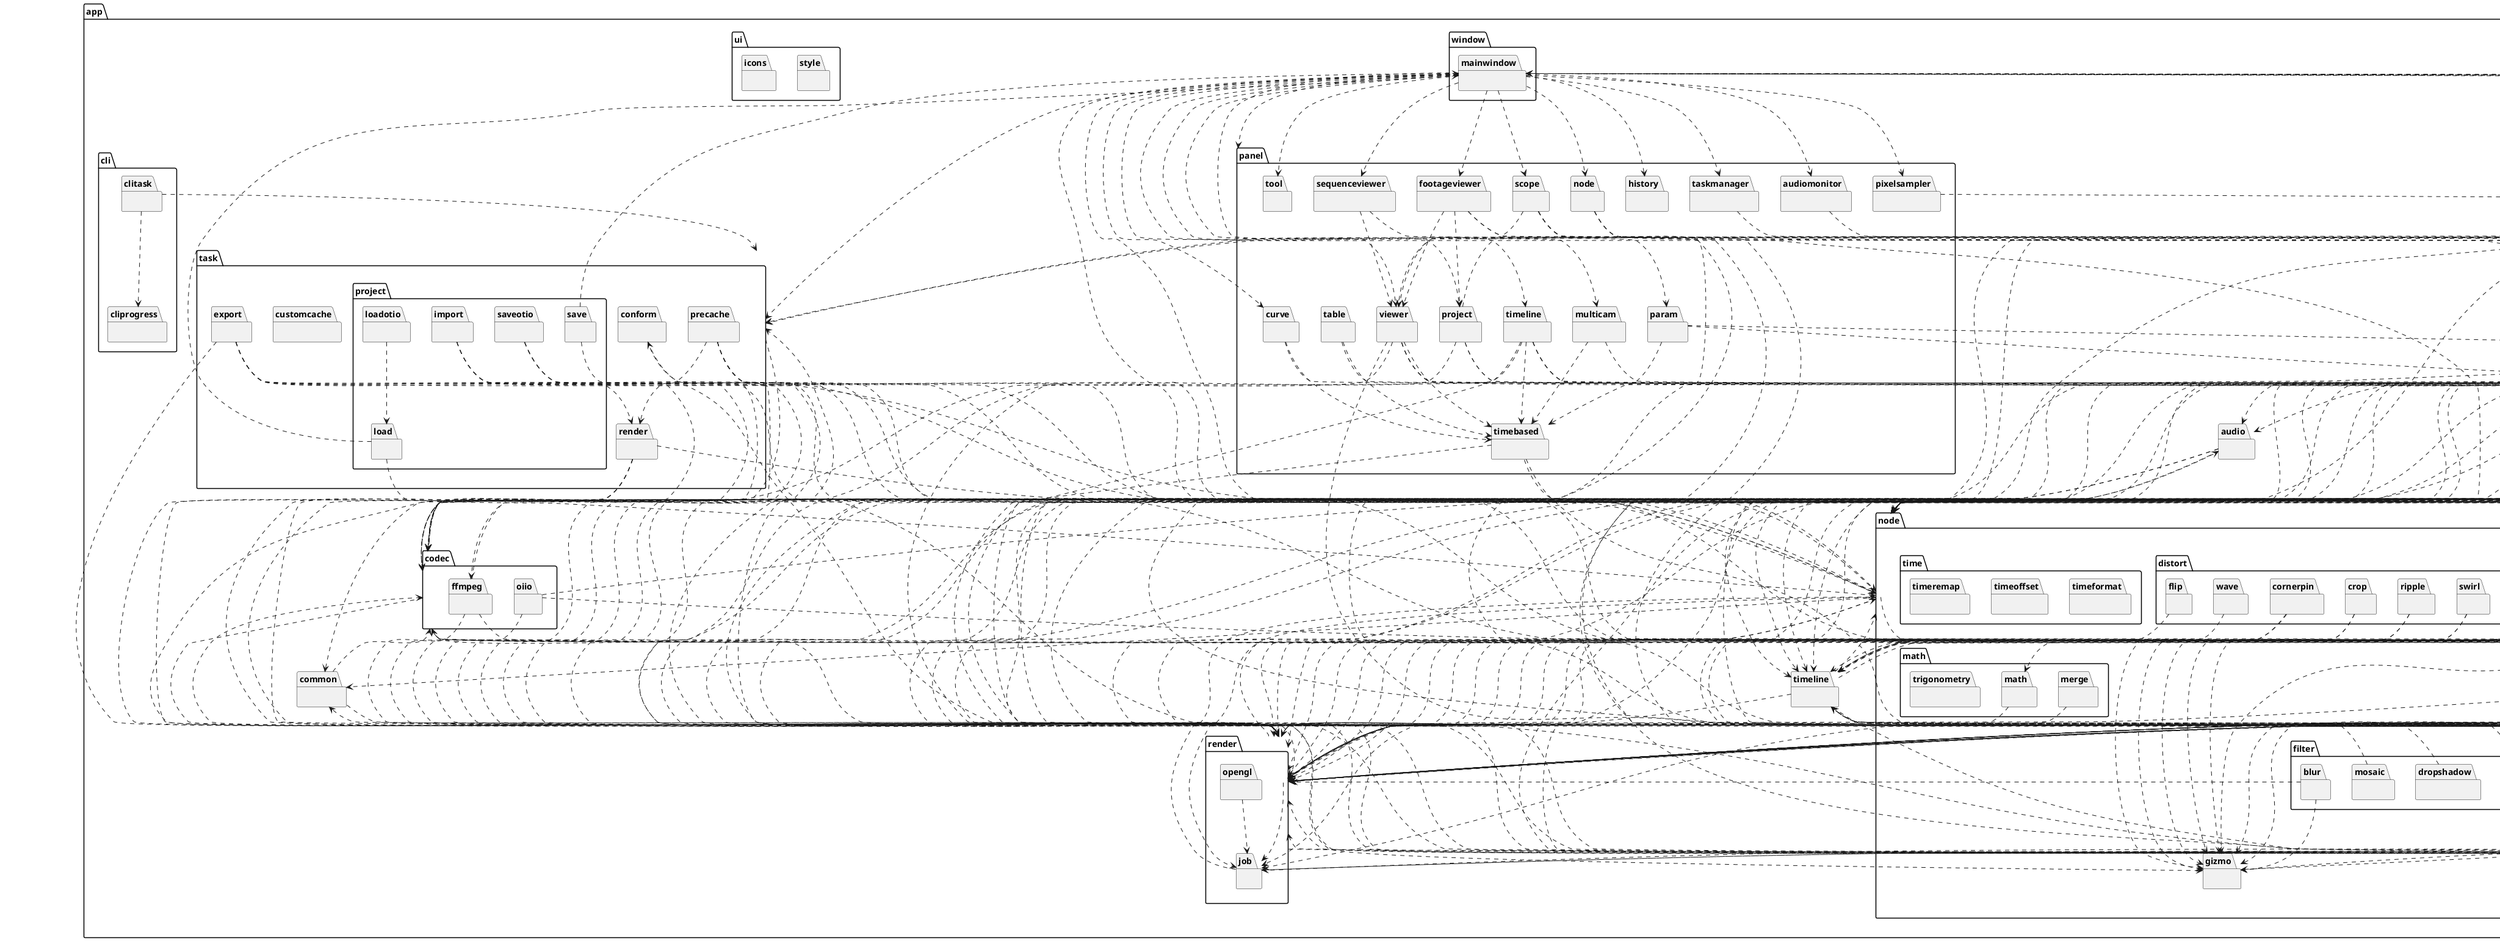 @startuml
package [app] as C_0016667724471828382604 {
package [audio] as C_0005408126508976779146 {
}
package [render] as C_0004519038110462736128 {
package [job] as C_0010916041847440806711 {
}
package [opengl] as C_0003752715088601728671 {
}
}
package [codec] as C_0002554634035784288850 {
package [ffmpeg] as C_0016599698143135137631 {
}
package [oiio] as C_0009625291117708998042 {
}
}
package [common] as C_0017743651144446363209 {
}
package [node] as C_0004345096886785897468 {
package [gizmo] as C_0017561762727399990222 {
}
package [block] as C_0009406822499567081553 {
package [clip] as C_0015855851719218890129 {
}
package [subtitle] as C_0012317965357748385307 {
}
package [transition] as C_0006185197498462843928 {
package [crossdissolve] as C_0016945383807418079467 {
}
package [diptocolor] as C_0017843075517814200655 {
}
}
package [gap] as C_0006227266114768803753 {
}
}
package [output] as C_0007089503776898084653 {
package [track] as C_0013677383423477249026 {
}
package [viewer] as C_0016495933052940158097 {
}
}
package [project] as C_0015075262136002446469 {
package [footage] as C_0004800260140776832370 {
}
package [folder] as C_0005228269811041336383 {
}
package [sequence] as C_0015833353836790314138 {
}
package [serializer] as C_0000159751385198251295 {
}
}
package [input] as C_0012335934587563006564 {
package [multicam] as C_0011055061507235834436 {
}
package [time] as C_0002914231207371620257 {
}
package [value] as C_0015856948661811488889 {
}
}
package [color] as C_0009440264373137139863 {
package [colormanager] as C_0013275348319896625931 {
}
package [ociobase] as C_0011099016262805985574 {
}
package [displaytransform] as C_0015891475971953767951 {
}
package [ociogradingtransformlinear] as C_0016510540783520062218 {
}
}
package [group] as C_0011367616001769967683 {
}
package [audio] as C_0007419443632586921658 {
package [pan] as C_0016997132564215558673 {
}
package [volume] as C_0005172508952085715604 {
}
}
package [math] as C_0011276908075981534366 {
package [math] as C_0008414610581222330860 {
}
package [merge] as C_0009656155757352293910 {
}
package [trigonometry] as C_0015778662082342533433 {
}
}
package [distort] as C_0012700255954486687899 {
package [cornerpin] as C_0018069789024539862431 {
}
package [crop] as C_0005759786769271719991 {
}
package [flip] as C_0001391688654882587974 {
}
package [mask] as C_0006678793850552426313 {
}
package [ripple] as C_0015575431670925699319 {
}
package [swirl] as C_0015712213861650141764 {
}
package [tile] as C_0006613837230636946345 {
}
package [transform] as C_0005744899000665111963 {
}
package [wave] as C_0011215438558433274292 {
}
}
package [generator] as C_0009492208133539484989 {
package [shape] as C_0017444162903857287004 {
}
package [polygon] as C_0013329626132234803843 {
}
package [matrix] as C_0007154356001042623478 {
}
package [noise] as C_0007207977648058709583 {
}
package [solid] as C_0006916040234475887022 {
}
package [text] as C_0006232105044099628788 {
}
}
package [effect] as C_0004205357995151893393 {
package [opacity] as C_0011808057882256475172 {
}
}
package [filter] as C_0016648362230523508562 {
package [blur] as C_0006181511948665513563 {
}
package [dropshadow] as C_0018123322653975302967 {
}
package [mosaic] as C_0000828378772412477782 {
}
package [stroke] as C_0007646505199164670278 {
}
}
package [keying] as C_0010812467722355662937 {
package [chromakey] as C_0010606074395434778852 {
}
package [colordifferencekey] as C_0016352230355847899380 {
}
package [despill] as C_0001703019955919996698 {
}
}
package [time] as C_0005186811260591510105 {
package [timeformat] as C_0006682958956998227645 {
}
package [timeoffset] as C_0003278455408589193689 {
}
package [timeremap] as C_0013231752893313791955 {
}
}
}
package [undo] as C_0005567844180421877246 {
}
package [timeline] as C_0006422748198247151635 {
}
package [config] as C_0011581855939760551454 {
}
package [panel] as C_0010230317162215927998 {
package [audiomonitor] as C_0017407216143911634550 {
}
package [timebased] as C_0002399824015085582386 {
}
package [curve] as C_0012399962340799548553 {
}
package [project] as C_0017748194534106190455 {
}
package [pixelsampler] as C_0011250979705625927758 {
}
package [viewer] as C_0009079930489957662444 {
}
package [footageviewer] as C_0007258296049695032179 {
}
package [history] as C_0001840354873040004302 {
}
package [multicam] as C_0003898812493094364342 {
}
package [node] as C_0005382058292208672402 {
}
package [param] as C_0004090716061752823431 {
}
package [scope] as C_0004375000875828327490 {
}
package [sequenceviewer] as C_0005138041480250422101 {
}
package [table] as C_0007469213201241212410 {
}
package [taskmanager] as C_0011573772392219764666 {
}
package [timeline] as C_0017626276514443204349 {
}
package [tool] as C_0012533813341781814000 {
}
}
package [window] as C_0013500712920561709772 {
package [mainwindow] as C_0007304794525980036389 {
}
}
package [cli] as C_0000129367411425127746 {
package [cliprogress] as C_0004490666692281797535 {
}
package [clitask] as C_0010223228132464202737 {
}
}
package [task] as C_0006433754637964503877 {
package [conform] as C_0002525057915568388891 {
}
package [render] as C_0011154979411433818575 {
}
package [export] as C_0017765530959693249233 {
}
package [customcache] as C_0004834686318801964002 {
}
package [precache] as C_0002580677204617133070 {
}
package [project] as C_0005491716704319159176 {
package [import] as C_0007089491777661624657 {
}
package [load] as C_0015570735682577908672 {
}
package [loadotio] as C_0000732992327565886347 {
}
package [save] as C_0000085001684634150649 {
}
package [saveotio] as C_0004972917232039690682 {
}
}
}
package [tool] as C_0000207355528979110730 {
}
package [widget] as C_0006551416461633126204 {
package [projectexplorer] as C_0013311032722663592394 {
}
package [menu] as C_0018217872567158856999 {
}
package [audiomonitor] as C_0004735738694018275100 {
}
package [keyframeview] as C_0007582857053768353981 {
}
package [resizablescrollbar] as C_0001593150041737580833 {
}
package [timebased] as C_0014223992887730389280 {
}
package [timelinewidget] as C_0013924796834831829667 {
package [view] as C_0008912682961831481104 {
}
package [trackview] as C_0009227460417901958045 {
}
package [tool] as C_0014060311556812021055 {
}
}
package [handmovableview] as C_0009065179504995978424 {
}
package [timetarget] as C_0010222982175341041452 {
}
package [slider] as C_0003417141440532369381 {
package [base] as C_0005577871668890886758 {
}
}
package [focusablelineedit] as C_0001067859401620967046 {
}
package [curvewidget] as C_0004177200741034863755 {
}
package [nodeparamview] as C_0015156393317859501808 {
}
package [nodetreeview] as C_0002046364356034702757 {
}
package [colorwheel] as C_0006623379575902740222 {
}
package [pixelsampler] as C_0013126830774672377832 {
}
package [timeruler] as C_0008011578229254776183 {
}
package [viewer] as C_0010225126404423046154 {
}
package [manageddisplay] as C_0003768314701572964289 {
}
package [playbackcontrols] as C_0017928581367869032987 {
}
package [clickablelabel] as C_0016162578501038053422 {
}
package [multicam] as C_0005421385495016725788 {
}
package [nodeview] as C_0008951140399473768693 {
}
package [nodevaluetree] as C_0007081842015448824597 {
}
package [collapsebutton] as C_0015840153419270015095 {
}
package [projecttoolbar] as C_0017728271115550344984 {
}
package [scope] as C_0008706363576153478756 {
package [scopebase] as C_0010440158929688884537 {
}
package [histogram] as C_0008858182316924603866 {
}
package [waveform] as C_0007023999501394471475 {
}
}
package [nodetableview] as C_0005024990952479661489 {
}
package [taskview] as C_0009599788542601832232 {
}
package [colorbutton] as C_0012246124761596340071 {
}
package [standardcombos] as C_0014910258700928217206 {
}
package [colorlabelmenu] as C_0004422284287381827744 {
}
package [path] as C_0016616778131090218087 {
}
package [history] as C_0010006378535603760760 {
}
package [flowlayout] as C_0003211885700159463038 {
}
package [toolbar] as C_0003184194786717493787 {
}
package [bezier] as C_0006806889119645607623 {
}
package [columnedgridlayout] as C_0000586472005489067621 {
}
package [filefield] as C_0017665951745899498162 {
}
package [nodecombobox] as C_0004267863477900397023 {
}
}
package [ui] as C_0007341398742285207394 {
package [style] as C_0003569973279624274287 {
}
package [icons] as C_0008809747672837734188 {
}
}
package [dialog] as C_0006448869990534560704 {
package [about] as C_0009584580717364787337 {
}
package [actionsearch] as C_0009773433491661608982 {
}
package [autorecovery] as C_0009129567097872880056 {
}
package [color] as C_0010030810522022526555 {
}
package [configbase] as C_0001803016593163350607 {
}
package [diskcache] as C_0013496465654212337049 {
}
package [export] as C_0001372950623529384066 {
package [codec] as C_0005012127617209455804 {
}
}
package [progress] as C_0004015222422570183807 {
}
package [task] as C_0014709104556811296465 {
}
package [footageproperties] as C_0009577227531966344634 {
package [streamproperties] as C_0016226378098410567799 {
}
}
package [footagerelink] as C_0003907021778938157418 {
}
package [keyframeproperties] as C_0004290061157473946045 {
}
package [markerproperties] as C_0008266150896606774379 {
}
package [otioproperties] as C_0013457811807946423294 {
}
package [sequence] as C_0013225210416370013161 {
}
package [preferences] as C_0001989681153541125078 {
package [tabs] as C_0001587472363708278666 {
}
}
package [projectproperties] as C_0006438989139782146528 {
}
package [rendercancel] as C_0012655961975254252278 {
}
package [speedduration] as C_0013831400361987755931 {
}
package [text] as C_0017323355080410518307 {
}
}
}
C_0005408126508976779146 ..> C_0004519038110462736128
C_0005408126508976779146 ..> C_0016599698143135137631
C_0005408126508976779146 ..> C_0002554634035784288850
C_0004519038110462736128 ..> C_0010916041847440806711
C_0004519038110462736128 ..> C_0016495933052940158097
C_0004519038110462736128 ..> C_0004345096886785897468
C_0004519038110462736128 ..> C_0005408126508976779146
C_0004519038110462736128 ..> C_0002554634035784288850
C_0004519038110462736128 ..> C_0013275348319896625931
C_0004519038110462736128 ..> C_0017743651144446363209
C_0004519038110462736128 ..> C_0011055061507235834436
C_0004519038110462736128 ..> C_0005567844180421877246
C_0004519038110462736128 ..> C_0015855851719218890129
C_0010916041847440806711 ..> C_0004345096886785897468
C_0010916041847440806711 ..> C_0013677383423477249026
C_0003752715088601728671 ..> C_0010916041847440806711
C_0002554634035784288850 ..> C_0004519038110462736128
C_0002554634035784288850 ..> C_0004800260140776832370
C_0002554634035784288850 ..> C_0009406822499567081553
C_0002554634035784288850 ..> C_0012317965357748385307
C_0002554634035784288850 ..> C_0006433754637964503877
C_0002554634035784288850 ..> C_0002525057915568388891
C_0016599698143135137631 ..> C_0012317965357748385307
C_0016599698143135137631 ..> C_0004800260140776832370
C_0016599698143135137631 ..> C_0004519038110462736128
C_0009625291117708998042 ..> C_0004800260140776832370
C_0009625291117708998042 ..> C_0004519038110462736128
C_0009625291117708998042 ..> C_0012317965357748385307
C_0017743651144446363209 ..> C_0004519038110462736128
C_0017743651144446363209 ..> C_0002554634035784288850
C_0004345096886785897468 ..> C_0004519038110462736128
C_0004345096886785897468 ..> C_0005567844180421877246
C_0004345096886785897468 ..> C_0005228269811041336383
C_0004345096886785897468 ..> C_0002554634035784288850
C_0004345096886785897468 ..> C_0010916041847440806711
C_0004345096886785897468 ..> C_0017743651144446363209
C_0004345096886785897468 ..> C_0018217872567158856999
C_0017561762727399990222 ..> C_0005567844180421877246
C_0009406822499567081553 ..> C_0013677383423477249026
C_0009406822499567081553 ..> C_0006422748198247151635
C_0015855851719218890129 ..> C_0016495933052940158097
C_0015855851719218890129 ..> C_0013677383423477249026
C_0015855851719218890129 ..> C_0004519038110462736128
C_0015855851719218890129 ..> C_0011055061507235834436
C_0015855851719218890129 ..> C_0006185197498462843928
C_0012317965357748385307 ..> C_0015855851719218890129
C_0006185197498462843928 ..> C_0015855851719218890129
C_0006185197498462843928 ..> C_0010916041847440806711
C_0016945383807418079467 ..> C_0004519038110462736128
C_0017843075517814200655 ..> C_0004519038110462736128
C_0017843075517814200655 ..> C_0010916041847440806711
C_0013677383423477249026 ..> C_0009406822499567081553
C_0013677383423477249026 ..> C_0015833353836790314138
C_0013677383423477249026 ..> C_0005567844180421877246
C_0013677383423477249026 ..> C_0004519038110462736128
C_0016495933052940158097 ..> C_0004519038110462736128
C_0016495933052940158097 ..> C_0006422748198247151635
C_0016495933052940158097 ..> C_0002554634035784288850
C_0016495933052940158097 ..> C_0013677383423477249026
C_0004800260140776832370 ..> C_0004519038110462736128
C_0004800260140776832370 ..> C_0013677383423477249026
C_0004800260140776832370 ..> C_0016495933052940158097
C_0004800260140776832370 ..> C_0005567844180421877246
C_0005228269811041336383 ..> C_0005567844180421877246
C_0015833353836790314138 ..> C_0013677383423477249026
C_0015833353836790314138 ..> C_0005567844180421877246
C_0015833353836790314138 ..> C_0016495933052940158097
C_0000159751385198251295 ..> C_0006422748198247151635
C_0000159751385198251295 ..> C_0007304794525980036389
C_0000159751385198251295 ..> C_0016495933052940158097
C_0000159751385198251295 ..> C_0011367616001769967683
C_0011055061507235834436 ..> C_0015833353836790314138
C_0011055061507235834436 ..> C_0013677383423477249026
C_0013275348319896625931 ..> C_0004519038110462736128
C_0013275348319896625931 ..> C_0005567844180421877246
C_0011099016262805985574 ..> C_0013275348319896625931
C_0011099016262805985574 ..> C_0004519038110462736128
C_0011099016262805985574 ..> C_0005567844180421877246
C_0015891475971953767951 ..> C_0004519038110462736128
C_0015891475971953767951 ..> C_0011099016262805985574
C_0016510540783520062218 ..> C_0011099016262805985574
C_0011367616001769967683 ..> C_0005567844180421877246
C_0005172508952085715604 ..> C_0008414610581222330860
C_0008414610581222330860 ..> C_0004519038110462736128
C_0009656155757352293910 ..> C_0004519038110462736128
C_0018069789024539862431 ..> C_0017561762727399990222
C_0018069789024539862431 ..> C_0004519038110462736128
C_0005759786769271719991 ..> C_0017561762727399990222
C_0005759786769271719991 ..> C_0004519038110462736128
C_0001391688654882587974 ..> C_0004519038110462736128
C_0006678793850552426313 ..> C_0004519038110462736128
C_0006678793850552426313 ..> C_0013329626132234803843
C_0015575431670925699319 ..> C_0017561762727399990222
C_0015575431670925699319 ..> C_0004519038110462736128
C_0015712213861650141764 ..> C_0017561762727399990222
C_0015712213861650141764 ..> C_0004519038110462736128
C_0006613837230636946345 ..> C_0017561762727399990222
C_0006613837230636946345 ..> C_0004519038110462736128
C_0005744899000665111963 ..> C_0017561762727399990222
C_0005744899000665111963 ..> C_0004519038110462736128
C_0005744899000665111963 ..> C_0007154356001042623478
C_0011215438558433274292 ..> C_0004519038110462736128
C_0017444162903857287004 ..> C_0004519038110462736128
C_0017444162903857287004 ..> C_0017561762727399990222
C_0017444162903857287004 ..> C_0005567844180421877246
C_0013329626132234803843 ..> C_0017561762727399990222
C_0013329626132234803843 ..> C_0002554634035784288850
C_0013329626132234803843 ..> C_0010916041847440806711
C_0013329626132234803843 ..> C_0004519038110462736128
C_0013329626132234803843 ..> C_0017444162903857287004
C_0007207977648058709583 ..> C_0004519038110462736128
C_0006916040234475887022 ..> C_0004519038110462736128
C_0006232105044099628788 ..> C_0002554634035784288850
C_0006232105044099628788 ..> C_0010916041847440806711
C_0006232105044099628788 ..> C_0017444162903857287004
C_0006232105044099628788 ..> C_0017561762727399990222
C_0011808057882256475172 ..> C_0004519038110462736128
C_0006181511948665513563 ..> C_0017561762727399990222
C_0006181511948665513563 ..> C_0004519038110462736128
C_0018123322653975302967 ..> C_0004519038110462736128
C_0000828378772412477782 ..> C_0004519038110462736128
C_0007646505199164670278 ..> C_0004519038110462736128
C_0010606074395434778852 ..> C_0004519038110462736128
C_0010606074395434778852 ..> C_0011099016262805985574
C_0016352230355847899380 ..> C_0004519038110462736128
C_0001703019955919996698 ..> C_0004519038110462736128
C_0005567844180421877246 ..> C_0004345096886785897468
C_0005567844180421877246 ..> C_0004519038110462736128
C_0006422748198247151635 ..> C_0013677383423477249026
C_0006422748198247151635 ..> C_0009406822499567081553
C_0006422748198247151635 ..> C_0004345096886785897468
C_0006422748198247151635 ..> C_0005567844180421877246
C_0006422748198247151635 ..> C_0015855851719218890129
C_0006422748198247151635 ..> C_0006227266114768803753
C_0006422748198247151635 ..> C_0015833353836790314138
C_0006422748198247151635 ..> C_0006185197498462843928
C_0006422748198247151635 ..> C_0004519038110462736128
C_0011581855939760551454 ..> C_0004345096886785897468
C_0017407216143911634550 ..> C_0004735738694018275100
C_0002399824015085582386 ..> C_0014223992887730389280
C_0002399824015085582386 ..> C_0016495933052940158097
C_0002399824015085582386 ..> C_0008011578229254776183
C_0012399962340799548553 ..> C_0004345096886785897468
C_0012399962340799548553 ..> C_0002399824015085582386
C_0017748194534106190455 ..> C_0016495933052940158097
C_0017748194534106190455 ..> C_0013311032722663592394
C_0017748194534106190455 ..> C_0004345096886785897468
C_0017748194534106190455 ..> C_0005228269811041336383
C_0011250979705625927758 ..> C_0013126830774672377832
C_0009079930489957662444 ..> C_0010225126404423046154
C_0009079930489957662444 ..> C_0002399824015085582386
C_0009079930489957662444 ..> C_0013275348319896625931
C_0009079930489957662444 ..> C_0009406822499567081553
C_0009079930489957662444 ..> C_0004345096886785897468
C_0009079930489957662444 ..> C_0005421385495016725788
C_0009079930489957662444 ..> C_0004519038110462736128
C_0007258296049695032179 ..> C_0010225126404423046154
C_0007258296049695032179 ..> C_0016495933052940158097
C_0007258296049695032179 ..> C_0009079930489957662444
C_0007258296049695032179 ..> C_0017748194534106190455
C_0003898812493094364342 ..> C_0005421385495016725788
C_0003898812493094364342 ..> C_0002399824015085582386
C_0005382058292208672402 ..> C_0008951140399473768693
C_0005382058292208672402 ..> C_0004345096886785897468
C_0005382058292208672402 ..> C_0011367616001769967683
C_0004090716061752823431 ..> C_0015156393317859501808
C_0004090716061752823431 ..> C_0004345096886785897468
C_0004090716061752823431 ..> C_0002399824015085582386
C_0004375000875828327490 ..> C_0007023999501394471475
C_0004375000875828327490 ..> C_0008858182316924603866
C_0004375000875828327490 ..> C_0009079930489957662444
C_0004375000875828327490 ..> C_0004519038110462736128
C_0004375000875828327490 ..> C_0013275348319896625931
C_0005138041480250422101 ..> C_0013677383423477249026
C_0005138041480250422101 ..> C_0009079930489957662444
C_0007469213201241212410 ..> C_0004345096886785897468
C_0007469213201241212410 ..> C_0002399824015085582386
C_0011573772392219764666 ..> C_0009599788542601832232
C_0017626276514443204349 ..> C_0013924796834831829667
C_0017626276514443204349 ..> C_0016495933052940158097
C_0017626276514443204349 ..> C_0009406822499567081553
C_0017626276514443204349 ..> C_0015833353836790314138
C_0017626276514443204349 ..> C_0013677383423477249026
C_0017626276514443204349 ..> C_0002399824015085582386
C_0007304794525980036389 ..> C_0005228269811041336383
C_0007304794525980036389 ..> C_0015833353836790314138
C_0007304794525980036389 ..> C_0016495933052940158097
C_0007304794525980036389 ..> C_0004345096886785897468
C_0007304794525980036389 ..> C_0017748194534106190455
C_0007304794525980036389 ..> C_0005382058292208672402
C_0007304794525980036389 ..> C_0004090716061752823431
C_0007304794525980036389 ..> C_0012399962340799548553
C_0007304794525980036389 ..> C_0005138041480250422101
C_0007304794525980036389 ..> C_0007258296049695032179
C_0007304794525980036389 ..> C_0012533813341781814000
C_0007304794525980036389 ..> C_0017626276514443204349
C_0007304794525980036389 ..> C_0017407216143911634550
C_0007304794525980036389 ..> C_0011573772392219764666
C_0007304794525980036389 ..> C_0011250979705625927758
C_0007304794525980036389 ..> C_0004375000875828327490
C_0007304794525980036389 ..> C_0009079930489957662444
C_0007304794525980036389 ..> C_0003898812493094364342
C_0007304794525980036389 ..> C_0001840354873040004302
C_0007304794525980036389 ..> C_0004800260140776832370
C_0007304794525980036389 ..> C_0010230317162215927998
C_0007304794525980036389 ..> C_0009406822499567081553
C_0007304794525980036389 ..> C_0005567844180421877246
C_0007304794525980036389 ..> C_0018217872567158856999
C_0007304794525980036389 ..> C_0006433754637964503877
C_0010223228132464202737 ..> C_0006433754637964503877
C_0010223228132464202737 ..> C_0004490666692281797535
C_0006433754637964503877 ..> C_0017743651144446363209
C_0002525057915568388891 ..> C_0002554634035784288850
C_0011154979411433818575 ..> C_0016495933052940158097
C_0011154979411433818575 ..> C_0004519038110462736128
C_0011154979411433818575 ..> C_0013275348319896625931
C_0011154979411433818575 ..> C_0002554634035784288850
C_0011154979411433818575 ..> C_0012317965357748385307
C_0017765530959693249233 ..> C_0004519038110462736128
C_0017765530959693249233 ..> C_0002554634035784288850
C_0017765530959693249233 ..> C_0013275348319896625931
C_0017765530959693249233 ..> C_0016495933052940158097
C_0017765530959693249233 ..> C_0012317965357748385307
C_0017765530959693249233 ..> C_0011154979411433818575
C_0002580677204617133070 ..> C_0004345096886785897468
C_0002580677204617133070 ..> C_0004800260140776832370
C_0002580677204617133070 ..> C_0015833353836790314138
C_0002580677204617133070 ..> C_0002554634035784288850
C_0002580677204617133070 ..> C_0011154979411433818575
C_0007089491777661624657 ..> C_0005567844180421877246
C_0007089491777661624657 ..> C_0005228269811041336383
C_0007089491777661624657 ..> C_0004800260140776832370
C_0007089491777661624657 ..> C_0004345096886785897468
C_0015570735682577908672 ..> C_0004345096886785897468
C_0015570735682577908672 ..> C_0007304794525980036389
C_0000732992327565886347 ..> C_0015570735682577908672
C_0000085001684634150649 ..> C_0004345096886785897468
C_0000085001684634150649 ..> C_0007304794525980036389
C_0004972917232039690682 ..> C_0004345096886785897468
C_0004972917232039690682 ..> C_0015833353836790314138
C_0004972917232039690682 ..> C_0013677383423477249026
C_0013311032722663592394 ..> C_0004345096886785897468
C_0013311032722663592394 ..> C_0005228269811041336383
C_0013311032722663592394 ..> C_0017728271115550344984
C_0013311032722663592394 ..> C_0009406822499567081553
C_0013311032722663592394 ..> C_0005567844180421877246
C_0018217872567158856999 ..> C_0004422284287381827744
C_0004735738694018275100 ..> C_0004519038110462736128
C_0004735738694018275100 ..> C_0005408126508976779146
C_0007582857053768353981 ..> C_0004345096886785897468
C_0007582857053768353981 ..> C_0014223992887730389280
C_0007582857053768353981 ..> C_0016495933052940158097
C_0007582857053768353981 ..> C_0018217872567158856999
C_0007582857053768353981 ..> C_0005567844180421877246
C_0007582857053768353981 ..> C_0010222982175341041452
C_0001593150041737580833 ..> C_0006422748198247151635
C_0001593150041737580833 ..> C_0014223992887730389280
C_0014223992887730389280 ..> C_0016495933052940158097
C_0014223992887730389280 ..> C_0009065179504995978424
C_0014223992887730389280 ..> C_0001593150041737580833
C_0014223992887730389280 ..> C_0006422748198247151635
C_0014223992887730389280 ..> C_0009406822499567081553
C_0014223992887730389280 ..> C_0007582857053768353981
C_0014223992887730389280 ..> C_0010222982175341041452
C_0014223992887730389280 ..> C_0004345096886785897468
C_0014223992887730389280 ..> C_0005567844180421877246
C_0014223992887730389280 ..> C_0008011578229254776183
C_0013924796834831829667 ..> C_0013677383423477249026
C_0013924796834831829667 ..> C_0009406822499567081553
C_0013924796834831829667 ..> C_0003417141440532369381
C_0013924796834831829667 ..> C_0005567844180421877246
C_0013924796834831829667 ..> C_0016495933052940158097
C_0013924796834831829667 ..> C_0006422748198247151635
C_0013924796834831829667 ..> C_0015833353836790314138
C_0013924796834831829667 ..> C_0015855851719218890129
C_0013924796834831829667 ..> C_0004345096886785897468
C_0013924796834831829667 ..> C_0000159751385198251295
C_0013924796834831829667 ..> C_0014223992887730389280
C_0008912682961831481104 ..> C_0006422748198247151635
C_0008912682961831481104 ..> C_0013677383423477249026
C_0008912682961831481104 ..> C_0009406822499567081553
C_0008912682961831481104 ..> C_0016495933052940158097
C_0008912682961831481104 ..> C_0015855851719218890129
C_0008912682961831481104 ..> C_0000207355528979110730
C_0008912682961831481104 ..> C_0004519038110462736128
C_0008912682961831481104 ..> C_0014223992887730389280
C_0009227460417901958045 ..> C_0016162578501038053422
C_0009227460417901958045 ..> C_0001067859401620967046
C_0009227460417901958045 ..> C_0013677383423477249026
C_0014060311556812021055 ..> C_0006422748198247151635
C_0014060311556812021055 ..> C_0008912682961831481104
C_0014060311556812021055 ..> C_0015833353836790314138
C_0014060311556812021055 ..> C_0005567844180421877246
C_0014060311556812021055 ..> C_0016495933052940158097
C_0014060311556812021055 ..> C_0013677383423477249026
C_0014060311556812021055 ..> C_0004345096886785897468
C_0014060311556812021055 ..> C_0009406822499567081553
C_0014060311556812021055 ..> C_0006185197498462843928
C_0014060311556812021055 ..> C_0015855851719218890129
C_0009065179504995978424 ..> C_0000207355528979110730
C_0010222982175341041452 ..> C_0016495933052940158097
C_0010222982175341041452 ..> C_0004345096886785897468
C_0005577871668890886758 ..> C_0001067859401620967046
C_0004177200741034863755 ..> C_0004345096886785897468
C_0004177200741034863755 ..> C_0007582857053768353981
C_0004177200741034863755 ..> C_0018217872567158856999
C_0004177200741034863755 ..> C_0005567844180421877246
C_0004177200741034863755 ..> C_0003417141440532369381
C_0004177200741034863755 ..> C_0002046364356034702757
C_0004177200741034863755 ..> C_0015156393317859501808
C_0004177200741034863755 ..> C_0016495933052940158097
C_0004177200741034863755 ..> C_0010222982175341041452
C_0004177200741034863755 ..> C_0014223992887730389280
C_0015156393317859501808 ..> C_0004345096886785897468
C_0015156393317859501808 ..> C_0016495933052940158097
C_0015156393317859501808 ..> C_0010222982175341041452
C_0015156393317859501808 ..> C_0005567844180421877246
C_0015156393317859501808 ..> C_0005577871668890886758
C_0015156393317859501808 ..> C_0016162578501038053422
C_0015156393317859501808 ..> C_0007081842015448824597
C_0015156393317859501808 ..> C_0015840153419270015095
C_0015156393317859501808 ..> C_0007582857053768353981
C_0015156393317859501808 ..> C_0013677383423477249026
C_0015156393317859501808 ..> C_0000159751385198251295
C_0015156393317859501808 ..> C_0011367616001769967683
C_0015156393317859501808 ..> C_0014223992887730389280
C_0002046364356034702757 ..> C_0004345096886785897468
C_0006623379575902740222 ..> C_0004519038110462736128
C_0006623379575902740222 ..> C_0013275348319896625931
C_0006623379575902740222 ..> C_0012246124761596340071
C_0006623379575902740222 ..> C_0003417141440532369381
C_0013126830774672377832 ..> C_0006623379575902740222
C_0008011578229254776183 ..> C_0006422748198247151635
C_0008011578229254776183 ..> C_0014223992887730389280
C_0008011578229254776183 ..> C_0004519038110462736128
C_0010225126404423046154 ..> C_0016495933052940158097
C_0010225126404423046154 ..> C_0008011578229254776183
C_0010225126404423046154 ..> C_0003417141440532369381
C_0010225126404423046154 ..> C_0004519038110462736128
C_0010225126404423046154 ..> C_0004345096886785897468
C_0010225126404423046154 ..> C_0017561762727399990222
C_0010225126404423046154 ..> C_0015833353836790314138
C_0010225126404423046154 ..> C_0003768314701572964289
C_0010225126404423046154 ..> C_0010222982175341041452
C_0010225126404423046154 ..> C_0017928581367869032987
C_0010225126404423046154 ..> C_0005408126508976779146
C_0010225126404423046154 ..> C_0013924796834831829667
C_0010225126404423046154 ..> C_0013677383423477249026
C_0010225126404423046154 ..> C_0009406822499567081553
C_0010225126404423046154 ..> C_0005421385495016725788
C_0010225126404423046154 ..> C_0013275348319896625931
C_0010225126404423046154 ..> C_0006422748198247151635
C_0010225126404423046154 ..> C_0002554634035784288850
C_0010225126404423046154 ..> C_0014223992887730389280
C_0003768314701572964289 ..> C_0004519038110462736128
C_0003768314701572964289 ..> C_0013275348319896625931
C_0003768314701572964289 ..> C_0018217872567158856999
C_0017928581367869032987 ..> C_0003417141440532369381
C_0005421385495016725788 ..> C_0011055061507235834436
C_0005421385495016725788 ..> C_0004519038110462736128
C_0005421385495016725788 ..> C_0010225126404423046154
C_0005421385495016725788 ..> C_0015855851719218890129
C_0005421385495016725788 ..> C_0016495933052940158097
C_0005421385495016725788 ..> C_0014223992887730389280
C_0008951140399473768693 ..> C_0004345096886785897468
C_0008951140399473768693 ..> C_0011367616001769967683
C_0008951140399473768693 ..> C_0005567844180421877246
C_0008951140399473768693 ..> C_0018217872567158856999
C_0008951140399473768693 ..> C_0009065179504995978424
C_0007081842015448824597 ..> C_0004345096886785897468
C_0010440158929688884537 ..> C_0004519038110462736128
C_0010440158929688884537 ..> C_0003768314701572964289
C_0008858182316924603866 ..> C_0004519038110462736128
C_0008858182316924603866 ..> C_0010440158929688884537
C_0007023999501394471475 ..> C_0004519038110462736128
C_0007023999501394471475 ..> C_0010440158929688884537
C_0005024990952479661489 ..> C_0004345096886785897468
C_0005024990952479661489 ..> C_0014223992887730389280
C_0009599788542601832232 ..> C_0006433754637964503877
C_0012246124761596340071 ..> C_0013275348319896625931
C_0012246124761596340071 ..> C_0004519038110462736128
C_0014910258700928217206 ..> C_0004519038110462736128
C_0004422284287381827744 ..> C_0018217872567158856999
C_0010006378535603760760 ..> C_0005567844180421877246
C_0003184194786717493787 ..> C_0000207355528979110730
C_0003184194786717493787 ..> C_0003211885700159463038
C_0006806889119645607623 ..> C_0003417141440532369381
C_0010030810522022526555 ..> C_0013275348319896625931
C_0010030810522022526555 ..> C_0006623379575902740222
C_0010030810522022526555 ..> C_0004519038110462736128
C_0001803016593163350607 ..> C_0005567844180421877246
C_0013496465654212337049 ..> C_0004519038110462736128
C_0013496465654212337049 ..> C_0003417141440532369381
C_0001372950623529384066 ..> C_0002554634035784288850
C_0001372950623529384066 ..> C_0014910258700928217206
C_0001372950623529384066 ..> C_0003417141440532369381
C_0001372950623529384066 ..> C_0018217872567158856999
C_0001372950623529384066 ..> C_0013677383423477249026
C_0001372950623529384066 ..> C_0006623379575902740222
C_0001372950623529384066 ..> C_0013275348319896625931
C_0001372950623529384066 ..> C_0004519038110462736128
C_0001372950623529384066 ..> C_0016495933052940158097
C_0001372950623529384066 ..> C_0010225126404423046154
C_0005012127617209455804 ..> C_0002554634035784288850
C_0005012127617209455804 ..> C_0003417141440532369381
C_0004015222422570183807 ..> C_0009599788542601832232
C_0014709104556811296465 ..> C_0006433754637964503877
C_0014709104556811296465 ..> C_0004015222422570183807
C_0009577227531966344634 ..> C_0004800260140776832370
C_0009577227531966344634 ..> C_0013677383423477249026
C_0009577227531966344634 ..> C_0004345096886785897468
C_0009577227531966344634 ..> C_0005567844180421877246
C_0016226378098410567799 ..> C_0005567844180421877246
C_0016226378098410567799 ..> C_0004800260140776832370
C_0016226378098410567799 ..> C_0014910258700928217206
C_0016226378098410567799 ..> C_0003417141440532369381
C_0016226378098410567799 ..> C_0004519038110462736128
C_0016226378098410567799 ..> C_0004345096886785897468
C_0003907021778938157418 ..> C_0004800260140776832370
C_0004290061157473946045 ..> C_0004345096886785897468
C_0004290061157473946045 ..> C_0003417141440532369381
C_0008266150896606774379 ..> C_0006422748198247151635
C_0008266150896606774379 ..> C_0004422284287381827744
C_0008266150896606774379 ..> C_0003417141440532369381
C_0013457811807946423294 ..> C_0015833353836790314138
C_0013457811807946423294 ..> C_0004345096886785897468
C_0013225210416370013161 ..> C_0004519038110462736128
C_0013225210416370013161 ..> C_0003417141440532369381
C_0013225210416370013161 ..> C_0014910258700928217206
C_0013225210416370013161 ..> C_0015833353836790314138
C_0013225210416370013161 ..> C_0004345096886785897468
C_0013225210416370013161 ..> C_0005567844180421877246
C_0001989681153541125078 ..> C_0007304794525980036389
C_0001989681153541125078 ..> C_0001803016593163350607
C_0001587472363708278666 ..> C_0004422284287381827744
C_0001587472363708278666 ..> C_0005567844180421877246
C_0001587472363708278666 ..> C_0001803016593163350607
C_0001587472363708278666 ..> C_0014910258700928217206
C_0001587472363708278666 ..> C_0001372950623529384066
C_0001587472363708278666 ..> C_0016616778131090218087
C_0001587472363708278666 ..> C_0003417141440532369381
C_0001587472363708278666 ..> C_0004519038110462736128
C_0001587472363708278666 ..> C_0007304794525980036389
C_0006438989139782146528 ..> C_0004345096886785897468
C_0006438989139782146528 ..> C_0016616778131090218087
C_0012655961975254252278 ..> C_0004015222422570183807
C_0013831400361987755931 ..> C_0015855851719218890129
C_0013831400361987755931 ..> C_0003417141440532369381

'Generated with clang-uml, version 0.6.1-21-g59150a2
'LLVM version clang version 18.1.6
@enduml
